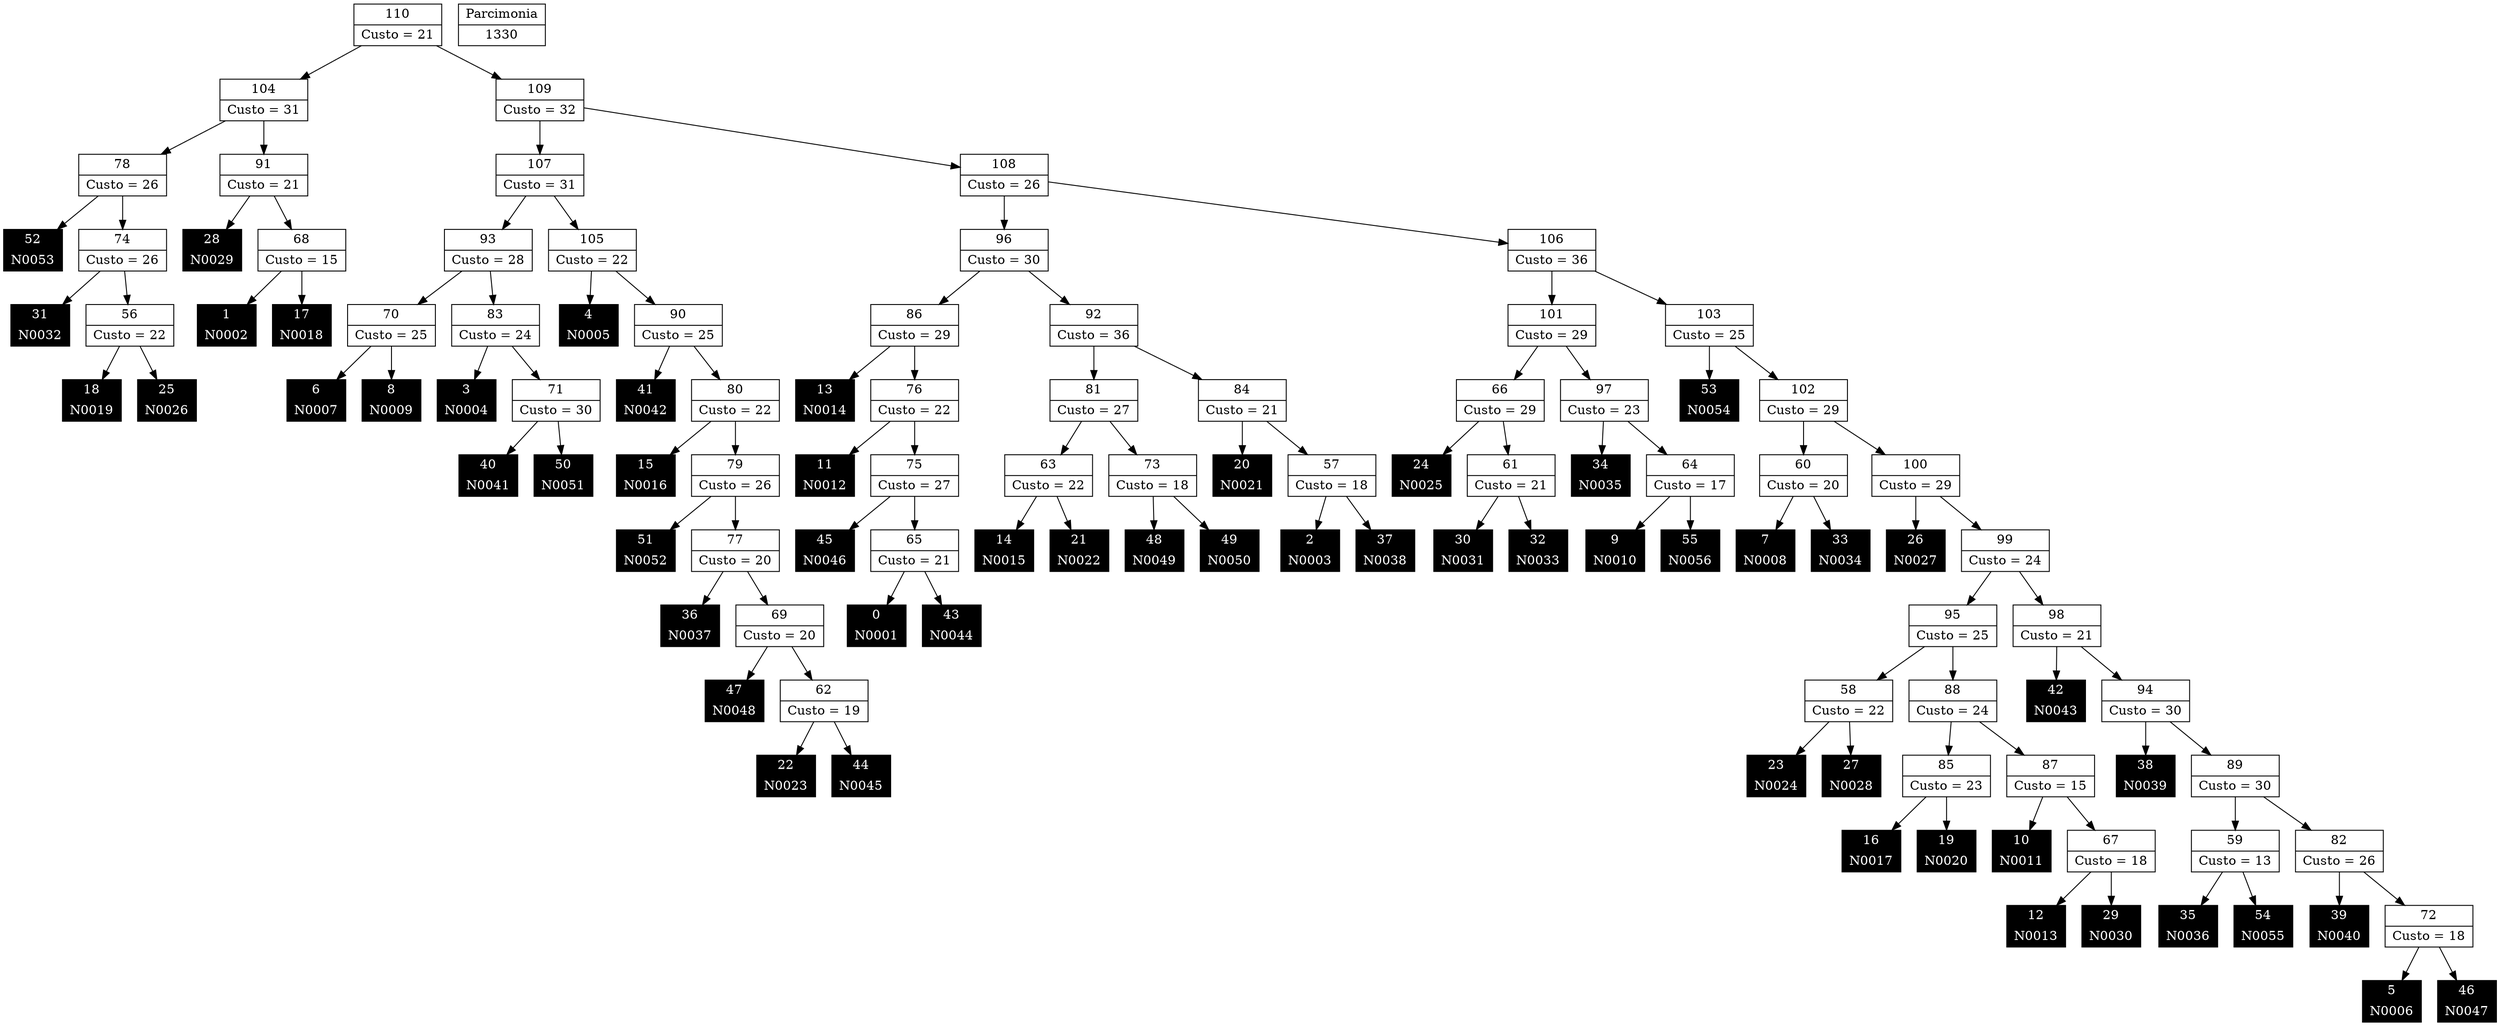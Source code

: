 Digraph G {
0 [shape="record", label="{0 | N0001}",style=filled, color=black, fontcolor=white,fontsize=14, height=0.5]
1 [shape="record", label="{1 | N0002}",style=filled, color=black, fontcolor=white,fontsize=14, height=0.5]
2 [shape="record", label="{2 | N0003}",style=filled, color=black, fontcolor=white,fontsize=14, height=0.5]
3 [shape="record", label="{3 | N0004}",style=filled, color=black, fontcolor=white,fontsize=14, height=0.5]
4 [shape="record", label="{4 | N0005}",style=filled, color=black, fontcolor=white,fontsize=14, height=0.5]
5 [shape="record", label="{5 | N0006}",style=filled, color=black, fontcolor=white,fontsize=14, height=0.5]
6 [shape="record", label="{6 | N0007}",style=filled, color=black, fontcolor=white,fontsize=14, height=0.5]
7 [shape="record", label="{7 | N0008}",style=filled, color=black, fontcolor=white,fontsize=14, height=0.5]
8 [shape="record", label="{8 | N0009}",style=filled, color=black, fontcolor=white,fontsize=14, height=0.5]
9 [shape="record", label="{9 | N0010}",style=filled, color=black, fontcolor=white,fontsize=14, height=0.5]
10 [shape="record", label="{10 | N0011}",style=filled, color=black, fontcolor=white,fontsize=14, height=0.5]
11 [shape="record", label="{11 | N0012}",style=filled, color=black, fontcolor=white,fontsize=14, height=0.5]
12 [shape="record", label="{12 | N0013}",style=filled, color=black, fontcolor=white,fontsize=14, height=0.5]
13 [shape="record", label="{13 | N0014}",style=filled, color=black, fontcolor=white,fontsize=14, height=0.5]
14 [shape="record", label="{14 | N0015}",style=filled, color=black, fontcolor=white,fontsize=14, height=0.5]
15 [shape="record", label="{15 | N0016}",style=filled, color=black, fontcolor=white,fontsize=14, height=0.5]
16 [shape="record", label="{16 | N0017}",style=filled, color=black, fontcolor=white,fontsize=14, height=0.5]
17 [shape="record", label="{17 | N0018}",style=filled, color=black, fontcolor=white,fontsize=14, height=0.5]
18 [shape="record", label="{18 | N0019}",style=filled, color=black, fontcolor=white,fontsize=14, height=0.5]
19 [shape="record", label="{19 | N0020}",style=filled, color=black, fontcolor=white,fontsize=14, height=0.5]
20 [shape="record", label="{20 | N0021}",style=filled, color=black, fontcolor=white,fontsize=14, height=0.5]
21 [shape="record", label="{21 | N0022}",style=filled, color=black, fontcolor=white,fontsize=14, height=0.5]
22 [shape="record", label="{22 | N0023}",style=filled, color=black, fontcolor=white,fontsize=14, height=0.5]
23 [shape="record", label="{23 | N0024}",style=filled, color=black, fontcolor=white,fontsize=14, height=0.5]
24 [shape="record", label="{24 | N0025}",style=filled, color=black, fontcolor=white,fontsize=14, height=0.5]
25 [shape="record", label="{25 | N0026}",style=filled, color=black, fontcolor=white,fontsize=14, height=0.5]
26 [shape="record", label="{26 | N0027}",style=filled, color=black, fontcolor=white,fontsize=14, height=0.5]
27 [shape="record", label="{27 | N0028}",style=filled, color=black, fontcolor=white,fontsize=14, height=0.5]
28 [shape="record", label="{28 | N0029}",style=filled, color=black, fontcolor=white,fontsize=14, height=0.5]
29 [shape="record", label="{29 | N0030}",style=filled, color=black, fontcolor=white,fontsize=14, height=0.5]
30 [shape="record", label="{30 | N0031}",style=filled, color=black, fontcolor=white,fontsize=14, height=0.5]
31 [shape="record", label="{31 | N0032}",style=filled, color=black, fontcolor=white,fontsize=14, height=0.5]
32 [shape="record", label="{32 | N0033}",style=filled, color=black, fontcolor=white,fontsize=14, height=0.5]
33 [shape="record", label="{33 | N0034}",style=filled, color=black, fontcolor=white,fontsize=14, height=0.5]
34 [shape="record", label="{34 | N0035}",style=filled, color=black, fontcolor=white,fontsize=14, height=0.5]
35 [shape="record", label="{35 | N0036}",style=filled, color=black, fontcolor=white,fontsize=14, height=0.5]
36 [shape="record", label="{36 | N0037}",style=filled, color=black, fontcolor=white,fontsize=14, height=0.5]
37 [shape="record", label="{37 | N0038}",style=filled, color=black, fontcolor=white,fontsize=14, height=0.5]
38 [shape="record", label="{38 | N0039}",style=filled, color=black, fontcolor=white,fontsize=14, height=0.5]
39 [shape="record", label="{39 | N0040}",style=filled, color=black, fontcolor=white,fontsize=14, height=0.5]
40 [shape="record", label="{40 | N0041}",style=filled, color=black, fontcolor=white,fontsize=14, height=0.5]
41 [shape="record", label="{41 | N0042}",style=filled, color=black, fontcolor=white,fontsize=14, height=0.5]
42 [shape="record", label="{42 | N0043}",style=filled, color=black, fontcolor=white,fontsize=14, height=0.5]
43 [shape="record", label="{43 | N0044}",style=filled, color=black, fontcolor=white,fontsize=14, height=0.5]
44 [shape="record", label="{44 | N0045}",style=filled, color=black, fontcolor=white,fontsize=14, height=0.5]
45 [shape="record", label="{45 | N0046}",style=filled, color=black, fontcolor=white,fontsize=14, height=0.5]
46 [shape="record", label="{46 | N0047}",style=filled, color=black, fontcolor=white,fontsize=14, height=0.5]
47 [shape="record", label="{47 | N0048}",style=filled, color=black, fontcolor=white,fontsize=14, height=0.5]
48 [shape="record", label="{48 | N0049}",style=filled, color=black, fontcolor=white,fontsize=14, height=0.5]
49 [shape="record", label="{49 | N0050}",style=filled, color=black, fontcolor=white,fontsize=14, height=0.5]
50 [shape="record", label="{50 | N0051}",style=filled, color=black, fontcolor=white,fontsize=14, height=0.5]
51 [shape="record", label="{51 | N0052}",style=filled, color=black, fontcolor=white,fontsize=14, height=0.5]
52 [shape="record", label="{52 | N0053}",style=filled, color=black, fontcolor=white,fontsize=14, height=0.5]
53 [shape="record", label="{53 | N0054}",style=filled, color=black, fontcolor=white,fontsize=14, height=0.5]
54 [shape="record", label="{54 | N0055}",style=filled, color=black, fontcolor=white,fontsize=14, height=0.5]
55 [shape="record", label="{55 | N0056}",style=filled, color=black, fontcolor=white,fontsize=14, height=0.5]
56 [shape="record", label="{56|Custo = 22}"]
57 [shape="record", label="{57|Custo = 18}"]
58 [shape="record", label="{58|Custo = 22}"]
59 [shape="record", label="{59|Custo = 13}"]
60 [shape="record", label="{60|Custo = 20}"]
61 [shape="record", label="{61|Custo = 21}"]
62 [shape="record", label="{62|Custo = 19}"]
63 [shape="record", label="{63|Custo = 22}"]
64 [shape="record", label="{64|Custo = 17}"]
65 [shape="record", label="{65|Custo = 21}"]
66 [shape="record", label="{66|Custo = 29}"]
67 [shape="record", label="{67|Custo = 18}"]
68 [shape="record", label="{68|Custo = 15}"]
69 [shape="record", label="{69|Custo = 20}"]
70 [shape="record", label="{70|Custo = 25}"]
71 [shape="record", label="{71|Custo = 30}"]
72 [shape="record", label="{72|Custo = 18}"]
73 [shape="record", label="{73|Custo = 18}"]
74 [shape="record", label="{74|Custo = 26}"]
75 [shape="record", label="{75|Custo = 27}"]
76 [shape="record", label="{76|Custo = 22}"]
77 [shape="record", label="{77|Custo = 20}"]
78 [shape="record", label="{78|Custo = 26}"]
79 [shape="record", label="{79|Custo = 26}"]
80 [shape="record", label="{80|Custo = 22}"]
81 [shape="record", label="{81|Custo = 27}"]
82 [shape="record", label="{82|Custo = 26}"]
83 [shape="record", label="{83|Custo = 24}"]
84 [shape="record", label="{84|Custo = 21}"]
85 [shape="record", label="{85|Custo = 23}"]
86 [shape="record", label="{86|Custo = 29}"]
87 [shape="record", label="{87|Custo = 15}"]
88 [shape="record", label="{88|Custo = 24}"]
89 [shape="record", label="{89|Custo = 30}"]
90 [shape="record", label="{90|Custo = 25}"]
91 [shape="record", label="{91|Custo = 21}"]
92 [shape="record", label="{92|Custo = 36}"]
93 [shape="record", label="{93|Custo = 28}"]
94 [shape="record", label="{94|Custo = 30}"]
95 [shape="record", label="{95|Custo = 25}"]
96 [shape="record", label="{96|Custo = 30}"]
97 [shape="record", label="{97|Custo = 23}"]
98 [shape="record", label="{98|Custo = 21}"]
99 [shape="record", label="{99|Custo = 24}"]
100 [shape="record", label="{100|Custo = 29}"]
101 [shape="record", label="{101|Custo = 29}"]
102 [shape="record", label="{102|Custo = 29}"]
103 [shape="record", label="{103|Custo = 25}"]
104 [shape="record", label="{104|Custo = 31}"]
105 [shape="record", label="{105|Custo = 22}"]
106 [shape="record", label="{106|Custo = 36}"]
107 [shape="record", label="{107|Custo = 31}"]
108 [shape="record", label="{108|Custo = 26}"]
109 [shape="record", label="{109|Custo = 32}"]
110 [shape="record", label="{110|Custo = 21}"]

56->25
56->18
57->37
57->2
58->27
58->23
59->54
59->35
60->33
60->7
61->32
61->30
62->44
62->22
63->21
63->14
64->55
64->9
65->43
65->0
66->61
66->24
67->29
67->12
68->17
68->1
69->62
69->47
70->8
70->6
71->50
71->40
72->46
72->5
73->49
73->48
74->56
74->31
75->65
75->45
76->75
76->11
77->69
77->36
78->74
78->52
79->77
79->51
80->79
80->15
81->73
81->63
82->72
82->39
83->71
83->3
84->57
84->20
85->19
85->16
86->76
86->13
87->67
87->10
88->87
88->85
89->82
89->59
90->80
90->41
91->68
91->28
92->84
92->81
93->83
93->70
94->89
94->38
95->88
95->58
96->92
96->86
97->64
97->34
98->94
98->42
99->98
99->95
100->99
100->26
101->97
101->66
102->100
102->60
103->102
103->53
104->91
104->78
105->90
105->4
106->103
106->101
107->105
107->93
108->106
108->96
109->108
109->107
110->109
110->104

1330 [shape="record", label="{Parcimonia|1330}"]
}